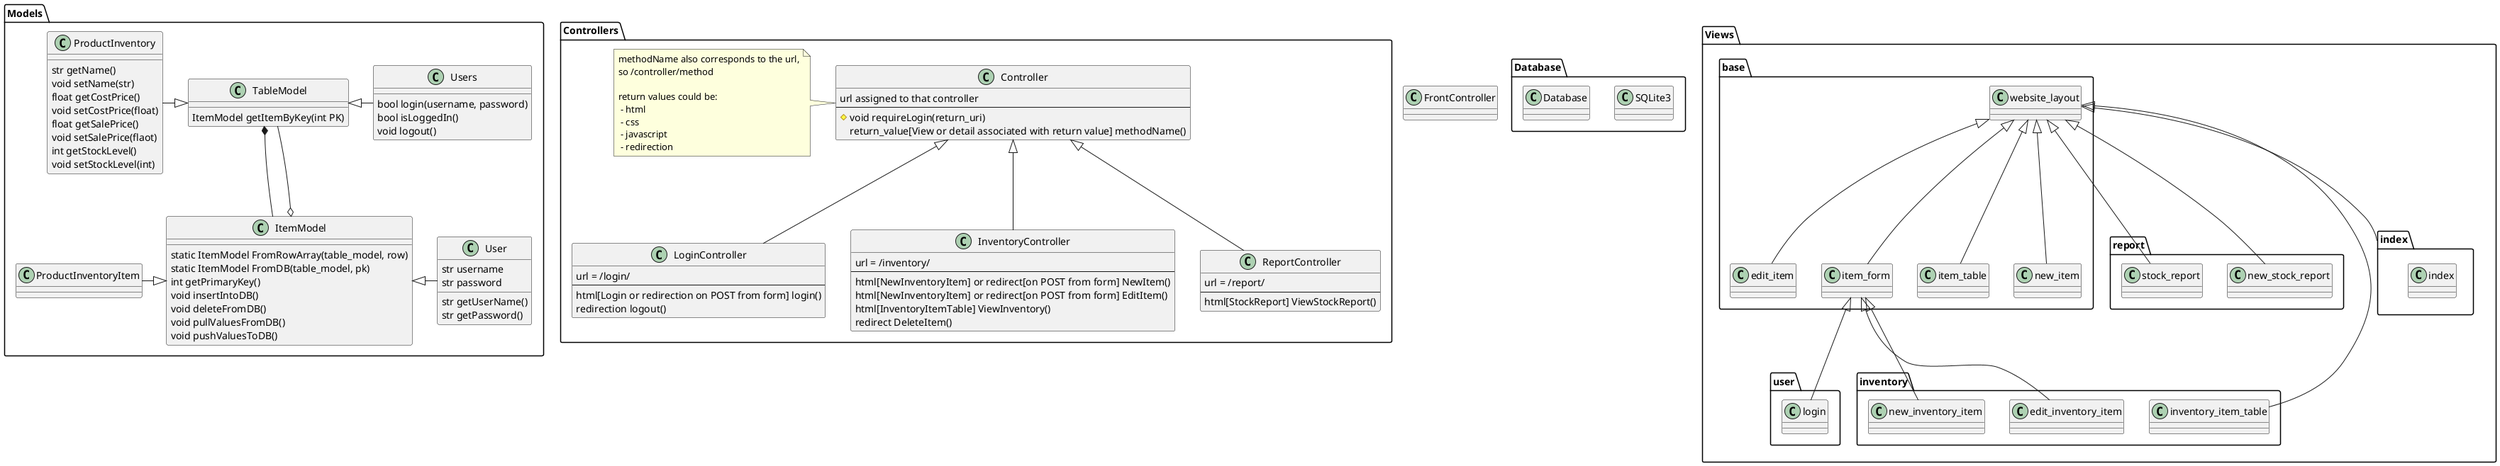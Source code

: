 @startuml

class FrontController

package Database {
  class SQLite3
  class Database
}
package Models {
  class ProductInventory {
    str getName()
    void setName(str)
    float getCostPrice()
    void setCostPrice(float)
    float getSalePrice()
    void setSalePrice(flaot)
    int getStockLevel()
    void setStockLevel(int)
  }

  class ProductInventoryItem

  class ItemModel {
    static ItemModel FromRowArray(table_model, row)
    static ItemModel FromDB(table_model, pk)
    int getPrimaryKey()
    void insertIntoDB()
    void deleteFromDB()
    void pullValuesFromDB()
    void pushValuesToDB()
  }

  class TableModel {
    ItemModel getItemByKey(int PK)
  }

  class User {
    str username
    str password

    str getUserName()
    str getPassword()
  }

  class Users {
    bool login(username, password)
    bool isLoggedIn()
    void logout()
  }

  TableModel <|-left- ProductInventory
  TableModel <|-right- Users
  ItemModel <|-left- ProductInventoryItem
  ItemModel <|-right- User
  TableModel *-down- ItemModel
  ItemModel o-up- TableModel
}

package Controllers {
  class Controller {
    url assigned to that controller
    --
    # void requireLogin(return_uri)
    return_value[View or detail associated with return value] methodName()
  }

  note left of Controller
  methodName also corresponds to the url,
  so /controller/method

  return values could be:
   - html
   - css
   - javascript
   - redirection
  end note

  class LoginController {
    url = /login/
    --
    html[Login or redirection on POST from form] login()
    redirection logout()
  }
  class InventoryController {
    url = /inventory/
    --
    html[NewInventoryItem] or redirect[on POST from form] NewItem()
    html[NewInventoryItem] or redirect[on POST from form] EditItem()
    html[InventoryItemTable] ViewInventory()
    redirect DeleteItem()
  }

  class ReportController {
    url = /report/
    --
    html[StockReport] ViewStockReport()
  }

  Controller <|-- ReportController
  Controller <|-- InventoryController
  Controller <|-- LoginController
}

package Views {
  package user {
    class login
  }

  package report {
    class new_stock_report
    class stock_report
  }

  package inventory {
    class edit_inventory_item
    class inventory_item_table
    class new_inventory_item
  }

  package index {
    class index
  }

  package base {
    class edit_item
    class item_form
    class item_table
    class new_item
    class website_layout
  }

  website_layout <|-- new_item
  website_layout <|-- edit_item
  website_layout <|-- item_table
  website_layout <|-- item_form
  website_layout <|-- index
  website_layout <|-- stock_report
  website_layout <|-- new_stock_report

  item_form <|-- new_inventory_item
  item_form <|-- edit_inventory_item
  item_form <|-- login
  website_layout <|-- inventory_item_table
}
@enduml

